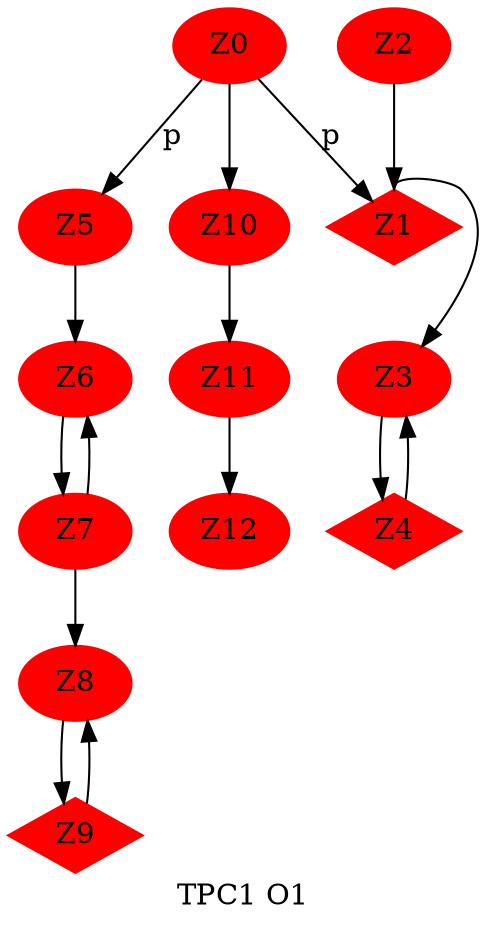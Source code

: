 digraph tpc1 {
               node [style=filled,color=red];
               
       Z0 ->Z1 [label= "p"];
                Z1 : n -> Z3 -> Z4;
               Z2 -> Z1; Z4 -> Z3;
               Z0 -> Z5 [label="p"];
               Z5 -> Z6 -> Z7 ->Z8 -> Z9;
               Z7 -> Z6; Z9 -> Z8;
               Z0 -> Z10 -> Z11 -> Z12;
               label = "TPC1 O1"
       Z4[shape=Mdiamond]
       Z9[shape=Mdiamond]
       Z1[shape=Mdiamond]
}